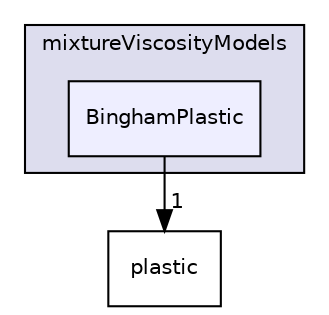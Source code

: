 digraph "applications/solvers/multiphase/driftFluxFoam/mixtureViscosityModels/BinghamPlastic" {
  bgcolor=transparent;
  compound=true
  node [ fontsize="10", fontname="Helvetica"];
  edge [ labelfontsize="10", labelfontname="Helvetica"];
  subgraph clusterdir_86eef1904a5ad7add78c6b09bd981540 {
    graph [ bgcolor="#ddddee", pencolor="black", label="mixtureViscosityModels" fontname="Helvetica", fontsize="10", URL="dir_86eef1904a5ad7add78c6b09bd981540.html"]
  dir_81cf262e34f62d926c89997089e4f18c [shape=box, label="BinghamPlastic", style="filled", fillcolor="#eeeeff", pencolor="black", URL="dir_81cf262e34f62d926c89997089e4f18c.html"];
  }
  dir_bf1885526af51fd120af9c2a2654e5a2 [shape=box label="plastic" URL="dir_bf1885526af51fd120af9c2a2654e5a2.html"];
  dir_81cf262e34f62d926c89997089e4f18c->dir_bf1885526af51fd120af9c2a2654e5a2 [headlabel="1", labeldistance=1.5 headhref="dir_000155_000157.html"];
}
